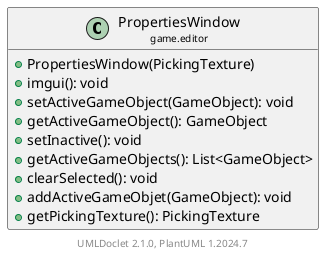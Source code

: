 @startuml
    set namespaceSeparator none
    hide empty fields
    hide empty methods

    class "<size:14>PropertiesWindow\n<size:10>game.editor" as game.editor.PropertiesWindow [[PropertiesWindow.html]] {
        +PropertiesWindow(PickingTexture)
        +imgui(): void
        +setActiveGameObject(GameObject): void
        +getActiveGameObject(): GameObject
        +setInactive(): void
        +getActiveGameObjects(): List<GameObject>
        +clearSelected(): void
        +addActiveGameObjet(GameObject): void
        +getPickingTexture(): PickingTexture
    }

    center footer UMLDoclet 2.1.0, PlantUML %version()
@enduml
